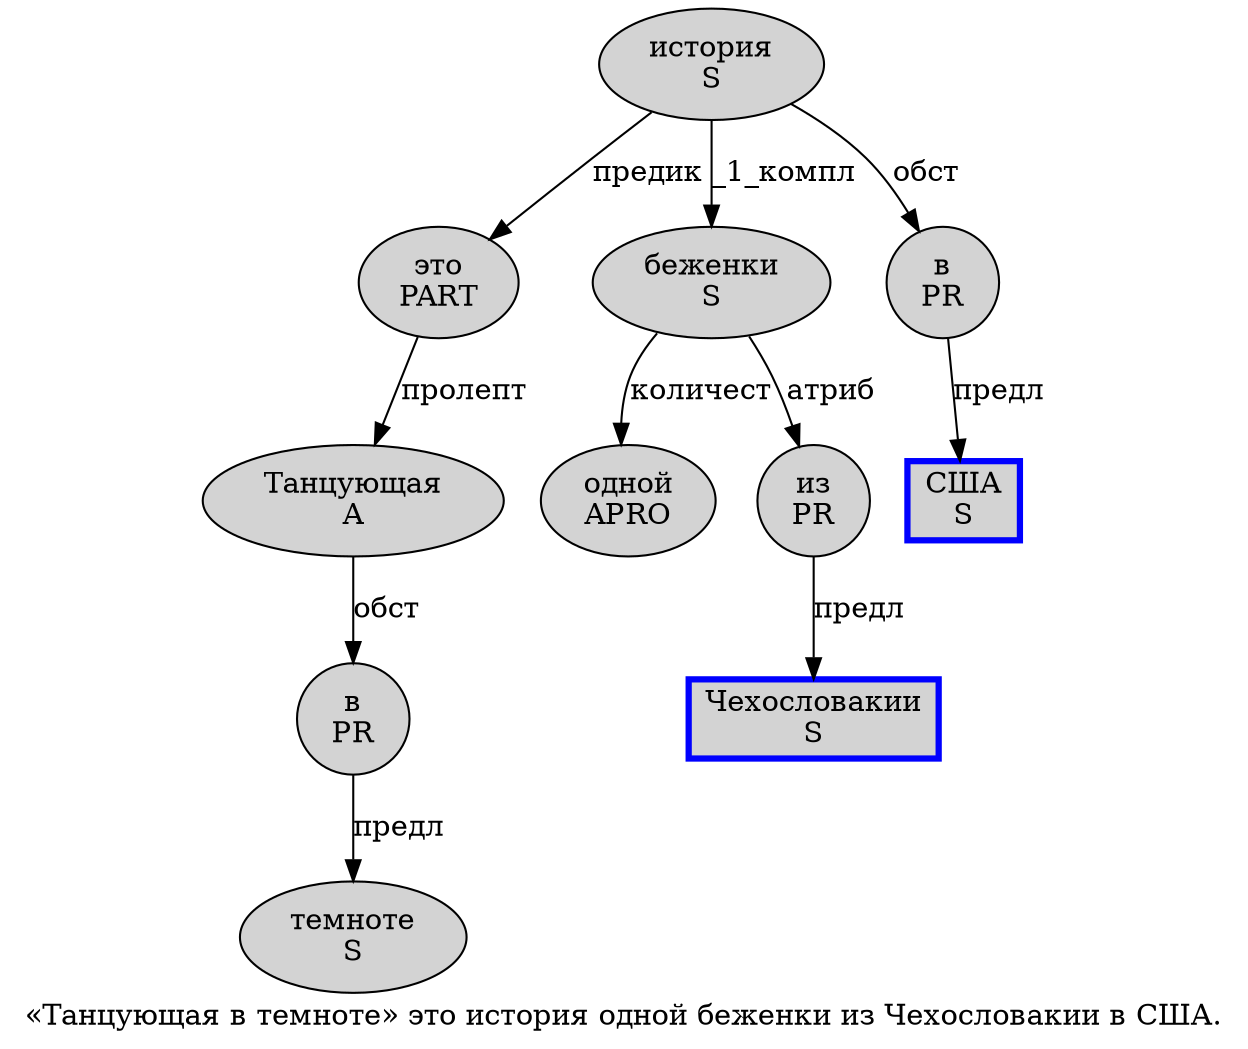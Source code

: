 digraph SENTENCE_1491 {
	graph [label="«Танцующая в темноте» это история одной беженки из Чехословакии в США."]
	node [style=filled]
		1 [label="Танцующая
A" color="" fillcolor=lightgray penwidth=1 shape=ellipse]
		2 [label="в
PR" color="" fillcolor=lightgray penwidth=1 shape=ellipse]
		3 [label="темноте
S" color="" fillcolor=lightgray penwidth=1 shape=ellipse]
		5 [label="это
PART" color="" fillcolor=lightgray penwidth=1 shape=ellipse]
		6 [label="история
S" color="" fillcolor=lightgray penwidth=1 shape=ellipse]
		7 [label="одной
APRO" color="" fillcolor=lightgray penwidth=1 shape=ellipse]
		8 [label="беженки
S" color="" fillcolor=lightgray penwidth=1 shape=ellipse]
		9 [label="из
PR" color="" fillcolor=lightgray penwidth=1 shape=ellipse]
		10 [label="Чехословакии
S" color=blue fillcolor=lightgray penwidth=3 shape=box]
		11 [label="в
PR" color="" fillcolor=lightgray penwidth=1 shape=ellipse]
		12 [label="США
S" color=blue fillcolor=lightgray penwidth=3 shape=box]
			1 -> 2 [label="обст"]
			6 -> 5 [label="предик"]
			6 -> 8 [label="_1_компл"]
			6 -> 11 [label="обст"]
			11 -> 12 [label="предл"]
			2 -> 3 [label="предл"]
			8 -> 7 [label="количест"]
			8 -> 9 [label="атриб"]
			5 -> 1 [label="пролепт"]
			9 -> 10 [label="предл"]
}